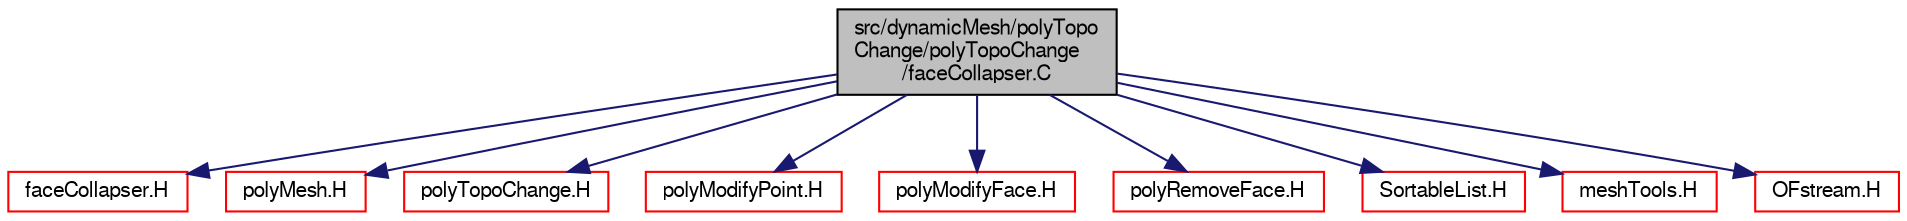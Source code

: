 digraph "src/dynamicMesh/polyTopoChange/polyTopoChange/faceCollapser.C"
{
  bgcolor="transparent";
  edge [fontname="FreeSans",fontsize="10",labelfontname="FreeSans",labelfontsize="10"];
  node [fontname="FreeSans",fontsize="10",shape=record];
  Node0 [label="src/dynamicMesh/polyTopo\lChange/polyTopoChange\l/faceCollapser.C",height=0.2,width=0.4,color="black", fillcolor="grey75", style="filled", fontcolor="black"];
  Node0 -> Node1 [color="midnightblue",fontsize="10",style="solid",fontname="FreeSans"];
  Node1 [label="faceCollapser.H",height=0.2,width=0.4,color="red",URL="$a00725.html"];
  Node0 -> Node140 [color="midnightblue",fontsize="10",style="solid",fontname="FreeSans"];
  Node140 [label="polyMesh.H",height=0.2,width=0.4,color="red",URL="$a11630.html"];
  Node0 -> Node221 [color="midnightblue",fontsize="10",style="solid",fontname="FreeSans"];
  Node221 [label="polyTopoChange.H",height=0.2,width=0.4,color="red",URL="$a00755.html"];
  Node0 -> Node226 [color="midnightblue",fontsize="10",style="solid",fontname="FreeSans"];
  Node226 [label="polyModifyPoint.H",height=0.2,width=0.4,color="red",URL="$a00740.html"];
  Node0 -> Node228 [color="midnightblue",fontsize="10",style="solid",fontname="FreeSans"];
  Node228 [label="polyModifyFace.H",height=0.2,width=0.4,color="red",URL="$a00737.html"];
  Node0 -> Node229 [color="midnightblue",fontsize="10",style="solid",fontname="FreeSans"];
  Node229 [label="polyRemoveFace.H",height=0.2,width=0.4,color="red",URL="$a00803.html"];
  Node0 -> Node230 [color="midnightblue",fontsize="10",style="solid",fontname="FreeSans"];
  Node230 [label="SortableList.H",height=0.2,width=0.4,color="red",URL="$a08738.html"];
  Node0 -> Node231 [color="midnightblue",fontsize="10",style="solid",fontname="FreeSans"];
  Node231 [label="meshTools.H",height=0.2,width=0.4,color="red",URL="$a07670.html"];
  Node0 -> Node232 [color="midnightblue",fontsize="10",style="solid",fontname="FreeSans"];
  Node232 [label="OFstream.H",height=0.2,width=0.4,color="red",URL="$a09065.html"];
}
